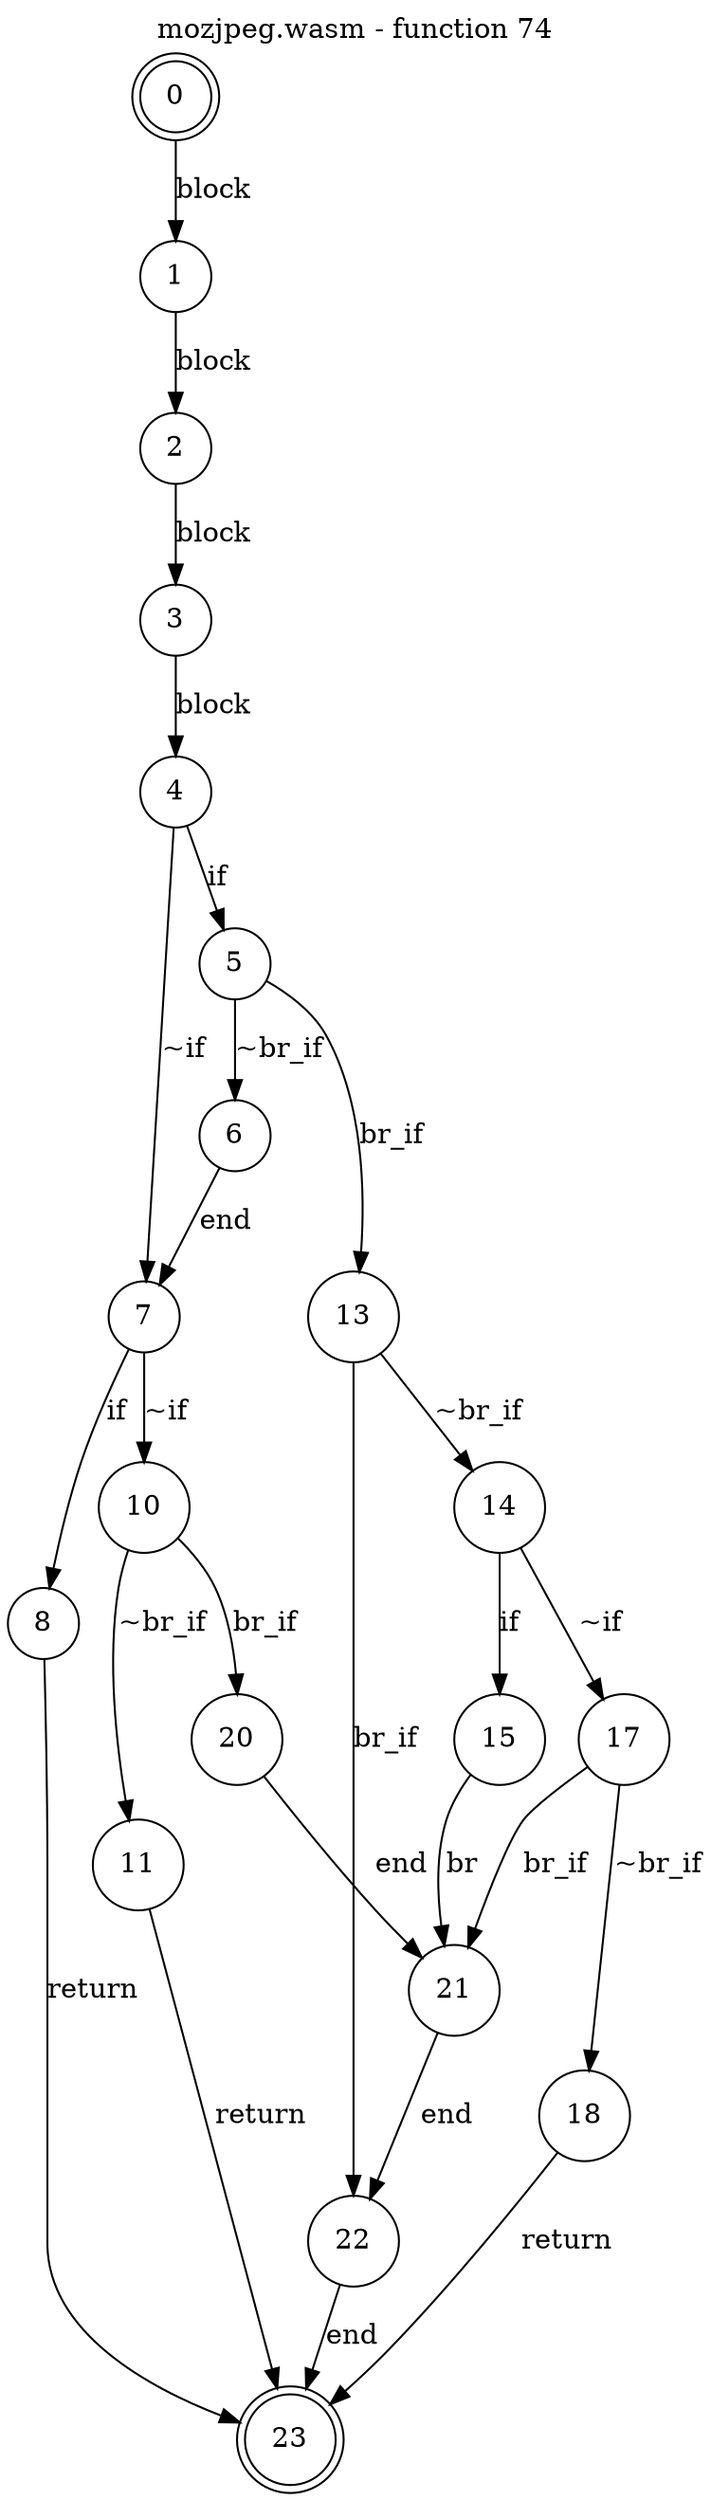 digraph finite_state_machine {
    label = "mozjpeg.wasm - function 74"
    labelloc =  t
    labelfontsize = 16
    labelfontcolor = black
    labelfontname = "Helvetica"
    node [shape = doublecircle]; 0 23;
    node [shape = circle];
    0 -> 1[label="block"];
    1 -> 2[label="block"];
    2 -> 3[label="block"];
    3 -> 4[label="block"];
    4 -> 5[label="if"];
    4 -> 7[label="~if"];
    5 -> 6[label="~br_if"];
    5 -> 13[label="br_if"];
    6 -> 7[label="end"];
    7 -> 8[label="if"];
    7 -> 10[label="~if"];
    8 -> 23[label="return"];
    10 -> 11[label="~br_if"];
    10 -> 20[label="br_if"];
    11 -> 23[label="return"];
    13 -> 14[label="~br_if"];
    13 -> 22[label="br_if"];
    14 -> 15[label="if"];
    14 -> 17[label="~if"];
    15 -> 21[label="br"];
    17 -> 18[label="~br_if"];
    17 -> 21[label="br_if"];
    18 -> 23[label="return"];
    20 -> 21[label="end"];
    21 -> 22[label="end"];
    22 -> 23[label="end"];
}
